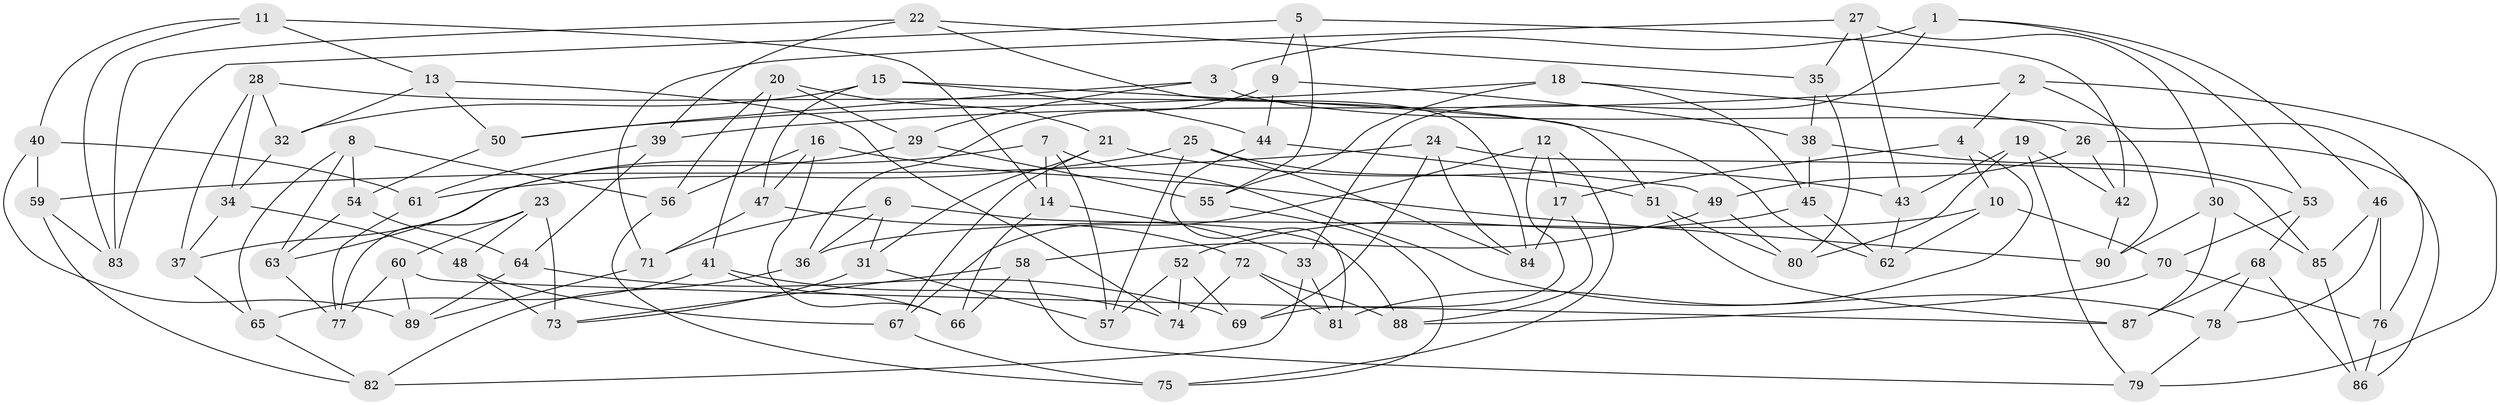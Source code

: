 // Generated by graph-tools (version 1.1) at 2025/37/03/09/25 02:37:59]
// undirected, 90 vertices, 180 edges
graph export_dot {
graph [start="1"]
  node [color=gray90,style=filled];
  1;
  2;
  3;
  4;
  5;
  6;
  7;
  8;
  9;
  10;
  11;
  12;
  13;
  14;
  15;
  16;
  17;
  18;
  19;
  20;
  21;
  22;
  23;
  24;
  25;
  26;
  27;
  28;
  29;
  30;
  31;
  32;
  33;
  34;
  35;
  36;
  37;
  38;
  39;
  40;
  41;
  42;
  43;
  44;
  45;
  46;
  47;
  48;
  49;
  50;
  51;
  52;
  53;
  54;
  55;
  56;
  57;
  58;
  59;
  60;
  61;
  62;
  63;
  64;
  65;
  66;
  67;
  68;
  69;
  70;
  71;
  72;
  73;
  74;
  75;
  76;
  77;
  78;
  79;
  80;
  81;
  82;
  83;
  84;
  85;
  86;
  87;
  88;
  89;
  90;
  1 -- 3;
  1 -- 46;
  1 -- 33;
  1 -- 53;
  2 -- 39;
  2 -- 79;
  2 -- 90;
  2 -- 4;
  3 -- 76;
  3 -- 50;
  3 -- 29;
  4 -- 17;
  4 -- 10;
  4 -- 81;
  5 -- 55;
  5 -- 83;
  5 -- 42;
  5 -- 9;
  6 -- 36;
  6 -- 88;
  6 -- 31;
  6 -- 71;
  7 -- 14;
  7 -- 57;
  7 -- 78;
  7 -- 37;
  8 -- 63;
  8 -- 65;
  8 -- 54;
  8 -- 56;
  9 -- 44;
  9 -- 38;
  9 -- 36;
  10 -- 62;
  10 -- 36;
  10 -- 70;
  11 -- 13;
  11 -- 83;
  11 -- 40;
  11 -- 14;
  12 -- 69;
  12 -- 17;
  12 -- 67;
  12 -- 75;
  13 -- 74;
  13 -- 32;
  13 -- 50;
  14 -- 33;
  14 -- 66;
  15 -- 51;
  15 -- 47;
  15 -- 32;
  15 -- 44;
  16 -- 56;
  16 -- 66;
  16 -- 90;
  16 -- 47;
  17 -- 88;
  17 -- 84;
  18 -- 26;
  18 -- 45;
  18 -- 55;
  18 -- 50;
  19 -- 43;
  19 -- 79;
  19 -- 42;
  19 -- 80;
  20 -- 41;
  20 -- 56;
  20 -- 21;
  20 -- 29;
  21 -- 67;
  21 -- 31;
  21 -- 43;
  22 -- 39;
  22 -- 84;
  22 -- 83;
  22 -- 35;
  23 -- 77;
  23 -- 73;
  23 -- 48;
  23 -- 60;
  24 -- 85;
  24 -- 84;
  24 -- 59;
  24 -- 69;
  25 -- 57;
  25 -- 61;
  25 -- 84;
  25 -- 51;
  26 -- 86;
  26 -- 42;
  26 -- 49;
  27 -- 71;
  27 -- 35;
  27 -- 30;
  27 -- 43;
  28 -- 37;
  28 -- 34;
  28 -- 62;
  28 -- 32;
  29 -- 63;
  29 -- 55;
  30 -- 87;
  30 -- 85;
  30 -- 90;
  31 -- 57;
  31 -- 73;
  32 -- 34;
  33 -- 81;
  33 -- 82;
  34 -- 48;
  34 -- 37;
  35 -- 80;
  35 -- 38;
  36 -- 82;
  37 -- 65;
  38 -- 45;
  38 -- 53;
  39 -- 61;
  39 -- 64;
  40 -- 59;
  40 -- 89;
  40 -- 61;
  41 -- 66;
  41 -- 65;
  41 -- 74;
  42 -- 90;
  43 -- 62;
  44 -- 49;
  44 -- 81;
  45 -- 62;
  45 -- 52;
  46 -- 76;
  46 -- 85;
  46 -- 78;
  47 -- 72;
  47 -- 71;
  48 -- 67;
  48 -- 73;
  49 -- 80;
  49 -- 58;
  50 -- 54;
  51 -- 87;
  51 -- 80;
  52 -- 69;
  52 -- 74;
  52 -- 57;
  53 -- 70;
  53 -- 68;
  54 -- 63;
  54 -- 64;
  55 -- 75;
  56 -- 75;
  58 -- 73;
  58 -- 79;
  58 -- 66;
  59 -- 83;
  59 -- 82;
  60 -- 77;
  60 -- 87;
  60 -- 89;
  61 -- 77;
  63 -- 77;
  64 -- 89;
  64 -- 69;
  65 -- 82;
  67 -- 75;
  68 -- 78;
  68 -- 87;
  68 -- 86;
  70 -- 88;
  70 -- 76;
  71 -- 89;
  72 -- 88;
  72 -- 74;
  72 -- 81;
  76 -- 86;
  78 -- 79;
  85 -- 86;
}
